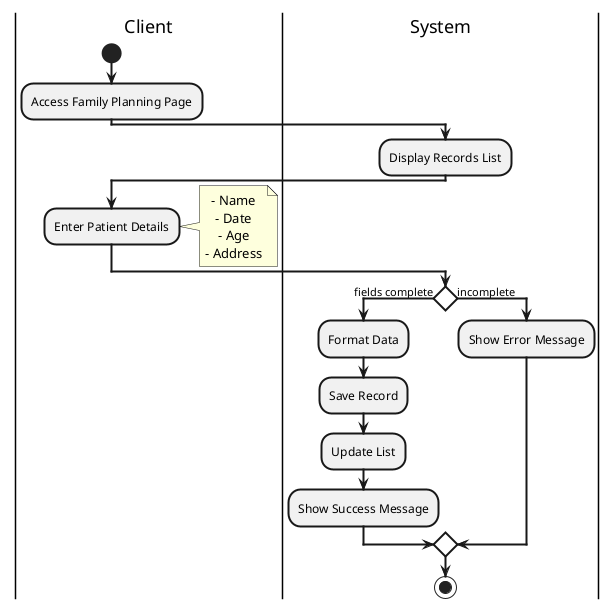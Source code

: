 @startuml
skinparam defaultTextAlignment center
skinparam ArrowThickness 2
skinparam ActivityBorderThickness 2
skinparam ActivityDiamondBackgroundColor white
skinparam ActivityDiamondBorderThickness 2

|Client|
start
:Access Family Planning Page;

|System|
:Display Records List;

|Client|
:Enter Patient Details;
note right
  - Name
  - Date
  - Age
  - Address
end note

|System|
if () then (fields complete)
  :Format Data;
  :Save Record;
  :Update List;
  :Show Success Message;
else (incomplete)
  :Show Error Message;
endif

stop

@enduml 